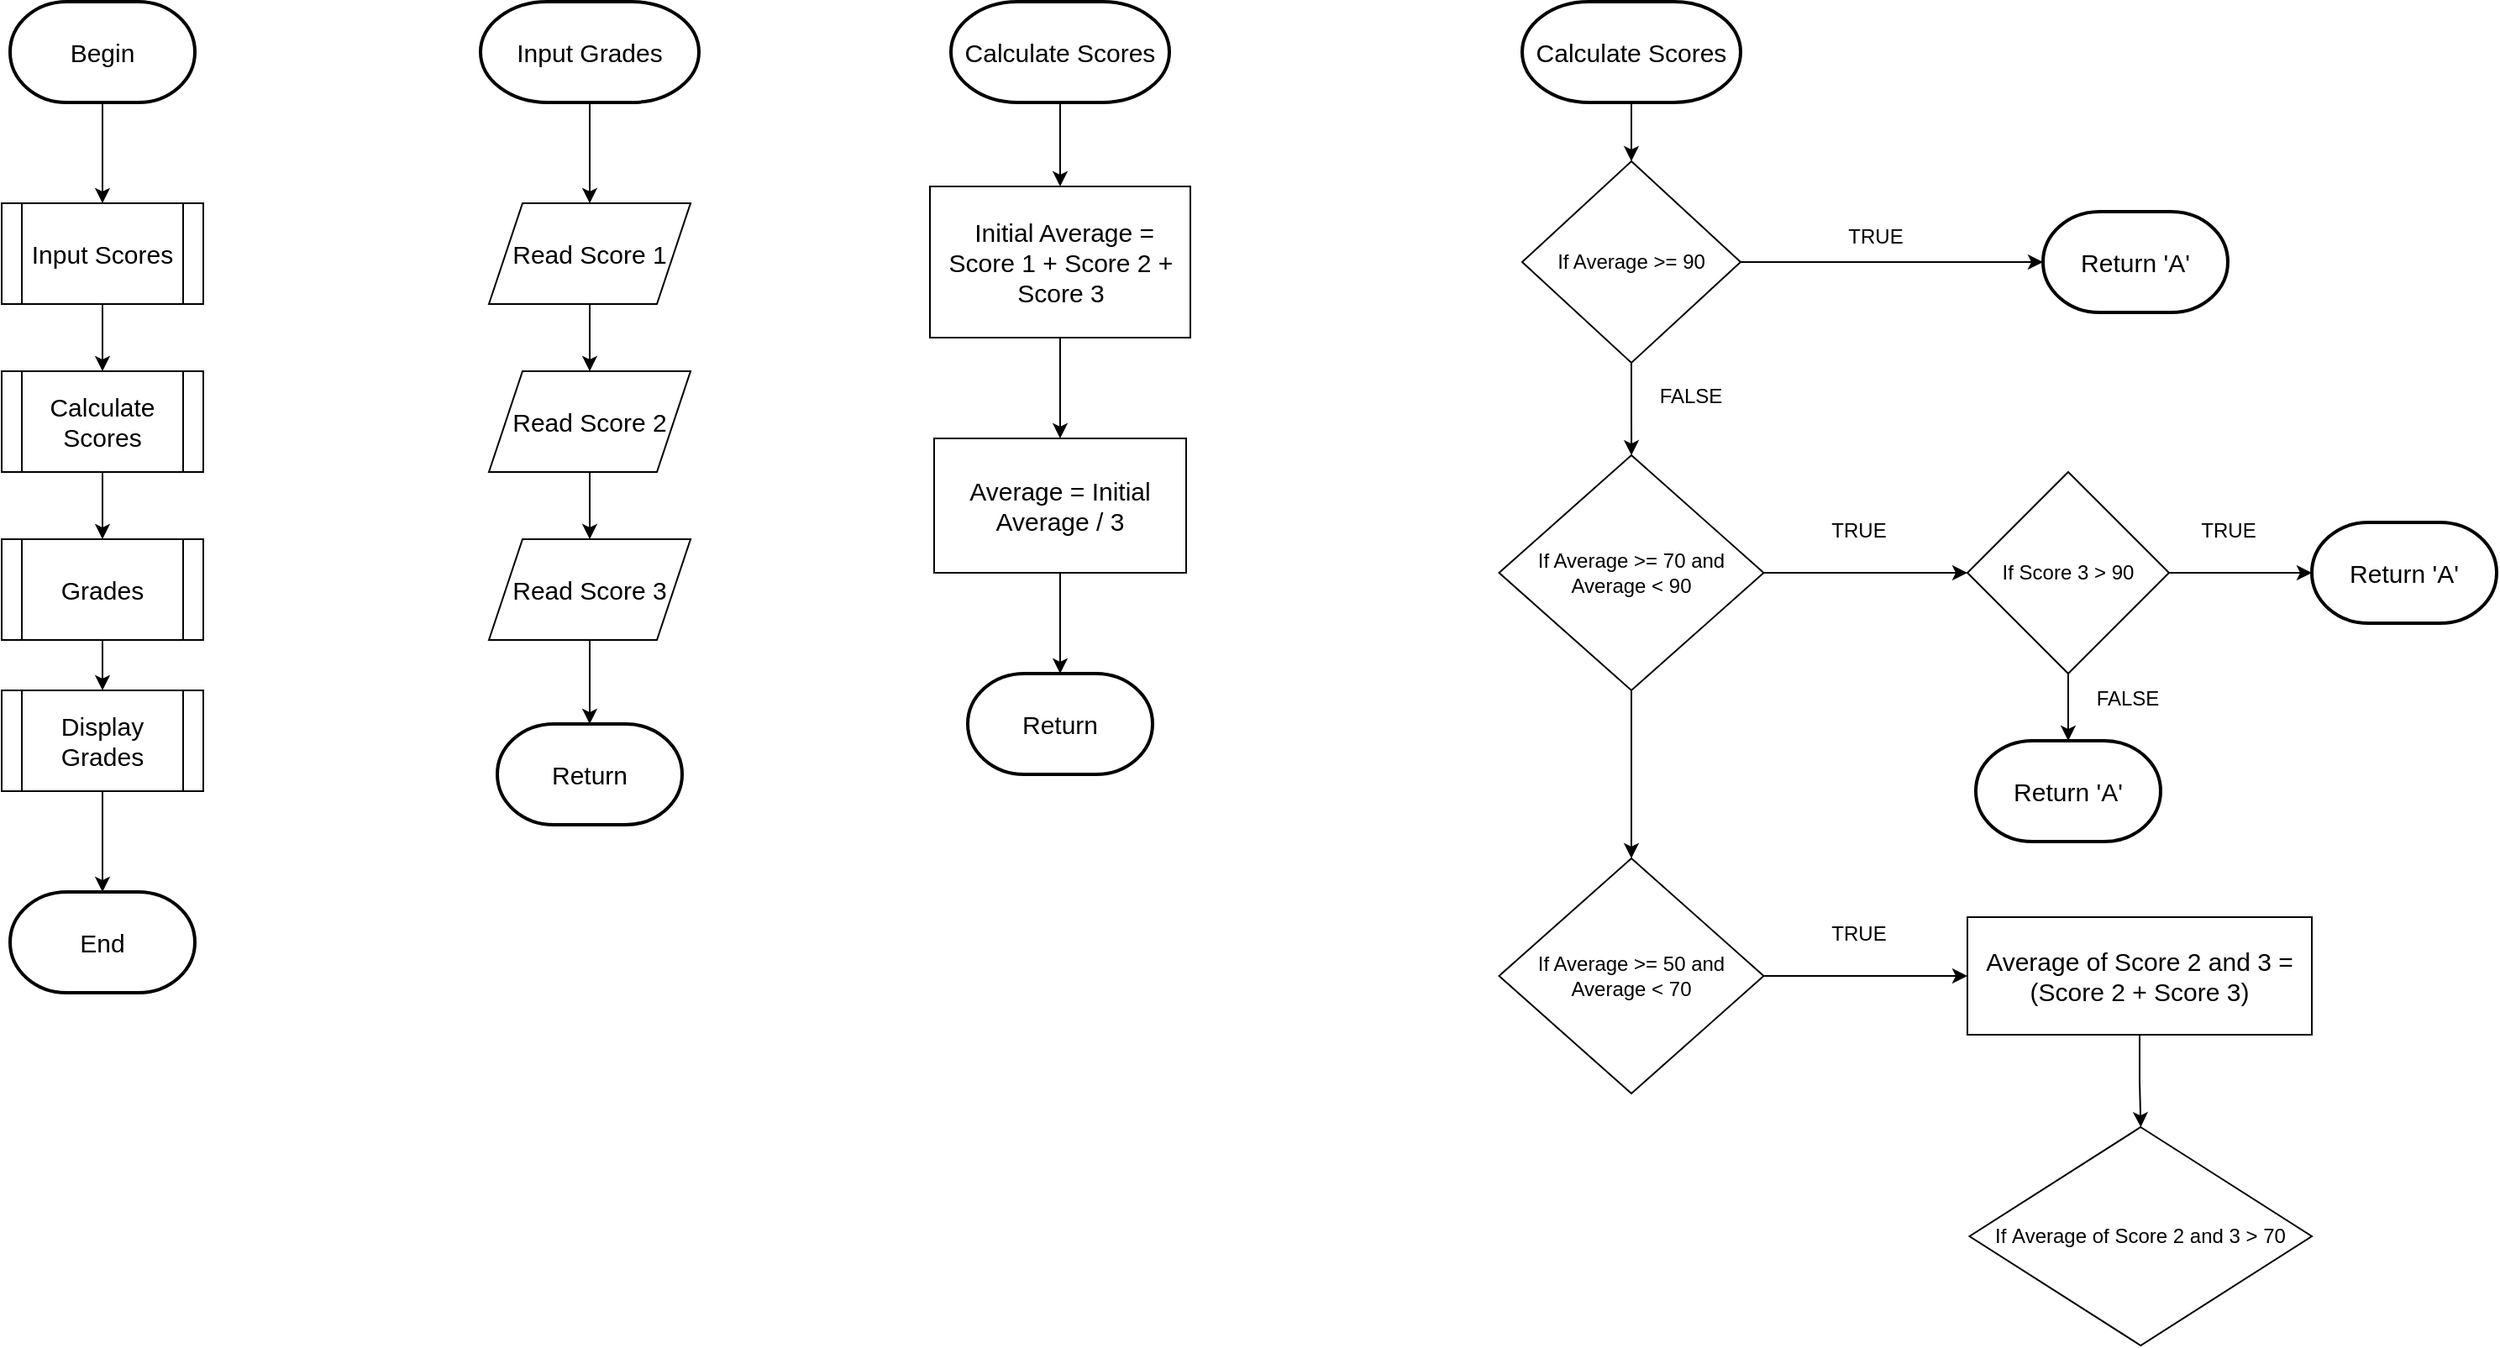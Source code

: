 <mxfile version="22.1.11" type="github">
  <diagram name="Page-1" id="Nwj5gcLWeEALXsEh9GSG">
    <mxGraphModel dx="866" dy="454" grid="1" gridSize="10" guides="1" tooltips="1" connect="1" arrows="1" fold="1" page="1" pageScale="1" pageWidth="850" pageHeight="1100" math="0" shadow="0">
      <root>
        <mxCell id="0" />
        <mxCell id="1" parent="0" />
        <mxCell id="CmB2vvX18PdY5mKfWEKx-6" value="" style="edgeStyle=orthogonalEdgeStyle;rounded=0;orthogonalLoop=1;jettySize=auto;html=1;entryX=0.5;entryY=0;entryDx=0;entryDy=0;fontSize=15;" parent="1" source="CmB2vvX18PdY5mKfWEKx-4" target="CmB2vvX18PdY5mKfWEKx-8" edge="1">
          <mxGeometry relative="1" as="geometry">
            <mxPoint x="135" y="170" as="targetPoint" />
          </mxGeometry>
        </mxCell>
        <mxCell id="CmB2vvX18PdY5mKfWEKx-4" value="&lt;font style=&quot;font-size: 15px;&quot;&gt;Begin&lt;/font&gt;" style="strokeWidth=2;html=1;shape=mxgraph.flowchart.terminator;whiteSpace=wrap;fontSize=15;" parent="1" vertex="1">
          <mxGeometry x="80" y="60" width="110" height="60" as="geometry" />
        </mxCell>
        <mxCell id="CmB2vvX18PdY5mKfWEKx-14" value="" style="edgeStyle=orthogonalEdgeStyle;rounded=0;orthogonalLoop=1;jettySize=auto;html=1;fontSize=15;" parent="1" source="CmB2vvX18PdY5mKfWEKx-8" target="CmB2vvX18PdY5mKfWEKx-10" edge="1">
          <mxGeometry relative="1" as="geometry" />
        </mxCell>
        <mxCell id="CmB2vvX18PdY5mKfWEKx-8" value="Input Scores" style="shape=process;whiteSpace=wrap;html=1;backgroundOutline=1;fontSize=15;" parent="1" vertex="1">
          <mxGeometry x="75" y="180" width="120" height="60" as="geometry" />
        </mxCell>
        <mxCell id="CmB2vvX18PdY5mKfWEKx-13" value="" style="edgeStyle=orthogonalEdgeStyle;rounded=0;orthogonalLoop=1;jettySize=auto;html=1;fontSize=15;entryX=0.5;entryY=0;entryDx=0;entryDy=0;" parent="1" source="CmB2vvX18PdY5mKfWEKx-10" target="vQCIIrqRGGC9osW3dqM2-14" edge="1">
          <mxGeometry relative="1" as="geometry" />
        </mxCell>
        <mxCell id="CmB2vvX18PdY5mKfWEKx-10" value="Calculate Scores" style="shape=process;whiteSpace=wrap;html=1;backgroundOutline=1;fontSize=15;" parent="1" vertex="1">
          <mxGeometry x="75" y="280" width="120" height="60" as="geometry" />
        </mxCell>
        <mxCell id="CmB2vvX18PdY5mKfWEKx-16" value="" style="edgeStyle=orthogonalEdgeStyle;rounded=0;orthogonalLoop=1;jettySize=auto;html=1;fontSize=15;" parent="1" source="CmB2vvX18PdY5mKfWEKx-11" target="CmB2vvX18PdY5mKfWEKx-15" edge="1">
          <mxGeometry relative="1" as="geometry" />
        </mxCell>
        <mxCell id="CmB2vvX18PdY5mKfWEKx-11" value="Display Grades" style="shape=process;whiteSpace=wrap;html=1;backgroundOutline=1;fontSize=15;" parent="1" vertex="1">
          <mxGeometry x="75" y="470" width="120" height="60" as="geometry" />
        </mxCell>
        <mxCell id="CmB2vvX18PdY5mKfWEKx-15" value="&lt;font style=&quot;font-size: 15px;&quot;&gt;End&lt;/font&gt;" style="strokeWidth=2;html=1;shape=mxgraph.flowchart.terminator;whiteSpace=wrap;fontSize=15;" parent="1" vertex="1">
          <mxGeometry x="80" y="590" width="110" height="60" as="geometry" />
        </mxCell>
        <mxCell id="CmB2vvX18PdY5mKfWEKx-19" value="" style="edgeStyle=orthogonalEdgeStyle;rounded=0;orthogonalLoop=1;jettySize=auto;html=1;exitX=0.5;exitY=1;exitDx=0;exitDy=0;exitPerimeter=0;fontSize=15;" parent="1" source="CmB2vvX18PdY5mKfWEKx-17" target="CmB2vvX18PdY5mKfWEKx-18" edge="1">
          <mxGeometry relative="1" as="geometry">
            <mxPoint x="425" y="110" as="sourcePoint" />
          </mxGeometry>
        </mxCell>
        <mxCell id="CmB2vvX18PdY5mKfWEKx-17" value="&lt;font style=&quot;font-size: 15px;&quot;&gt;Input Grades&lt;/font&gt;" style="strokeWidth=2;html=1;shape=mxgraph.flowchart.terminator;whiteSpace=wrap;fontSize=15;" parent="1" vertex="1">
          <mxGeometry x="360" y="60" width="130" height="60" as="geometry" />
        </mxCell>
        <mxCell id="CmB2vvX18PdY5mKfWEKx-23" value="" style="edgeStyle=orthogonalEdgeStyle;rounded=0;orthogonalLoop=1;jettySize=auto;html=1;fontSize=15;" parent="1" source="CmB2vvX18PdY5mKfWEKx-18" target="CmB2vvX18PdY5mKfWEKx-21" edge="1">
          <mxGeometry relative="1" as="geometry" />
        </mxCell>
        <mxCell id="CmB2vvX18PdY5mKfWEKx-18" value="Read Score 1" style="shape=parallelogram;perimeter=parallelogramPerimeter;whiteSpace=wrap;html=1;fixedSize=1;fontSize=15;" parent="1" vertex="1">
          <mxGeometry x="365" y="180" width="120" height="60" as="geometry" />
        </mxCell>
        <mxCell id="CmB2vvX18PdY5mKfWEKx-25" value="" style="edgeStyle=orthogonalEdgeStyle;rounded=0;orthogonalLoop=1;jettySize=auto;html=1;fontSize=15;" parent="1" source="CmB2vvX18PdY5mKfWEKx-20" target="CmB2vvX18PdY5mKfWEKx-24" edge="1">
          <mxGeometry relative="1" as="geometry" />
        </mxCell>
        <mxCell id="CmB2vvX18PdY5mKfWEKx-20" value="Read Score 3" style="shape=parallelogram;perimeter=parallelogramPerimeter;whiteSpace=wrap;html=1;fixedSize=1;fontSize=15;" parent="1" vertex="1">
          <mxGeometry x="365" y="380" width="120" height="60" as="geometry" />
        </mxCell>
        <mxCell id="CmB2vvX18PdY5mKfWEKx-22" value="" style="edgeStyle=orthogonalEdgeStyle;rounded=0;orthogonalLoop=1;jettySize=auto;html=1;entryX=0.5;entryY=0;entryDx=0;entryDy=0;fontSize=15;" parent="1" source="CmB2vvX18PdY5mKfWEKx-21" target="CmB2vvX18PdY5mKfWEKx-20" edge="1">
          <mxGeometry relative="1" as="geometry">
            <mxPoint x="425" y="380" as="targetPoint" />
          </mxGeometry>
        </mxCell>
        <mxCell id="CmB2vvX18PdY5mKfWEKx-21" value="Read Score 2" style="shape=parallelogram;perimeter=parallelogramPerimeter;whiteSpace=wrap;html=1;fixedSize=1;fontSize=15;" parent="1" vertex="1">
          <mxGeometry x="365" y="280" width="120" height="60" as="geometry" />
        </mxCell>
        <mxCell id="CmB2vvX18PdY5mKfWEKx-24" value="&lt;span style=&quot;font-size: 15px;&quot;&gt;Return&lt;/span&gt;" style="strokeWidth=2;html=1;shape=mxgraph.flowchart.terminator;whiteSpace=wrap;fontSize=15;" parent="1" vertex="1">
          <mxGeometry x="370" y="490" width="110" height="60" as="geometry" />
        </mxCell>
        <mxCell id="CmB2vvX18PdY5mKfWEKx-32" value="" style="edgeStyle=orthogonalEdgeStyle;rounded=0;orthogonalLoop=1;jettySize=auto;html=1;fontSize=15;" parent="1" source="CmB2vvX18PdY5mKfWEKx-26" target="CmB2vvX18PdY5mKfWEKx-27" edge="1">
          <mxGeometry relative="1" as="geometry" />
        </mxCell>
        <mxCell id="CmB2vvX18PdY5mKfWEKx-26" value="&lt;font style=&quot;font-size: 15px;&quot;&gt;Calculate Scores&lt;/font&gt;" style="strokeWidth=2;html=1;shape=mxgraph.flowchart.terminator;whiteSpace=wrap;fontSize=15;" parent="1" vertex="1">
          <mxGeometry x="640" y="60" width="130" height="60" as="geometry" />
        </mxCell>
        <mxCell id="CmB2vvX18PdY5mKfWEKx-31" value="" style="edgeStyle=orthogonalEdgeStyle;rounded=0;orthogonalLoop=1;jettySize=auto;html=1;fontSize=15;" parent="1" source="CmB2vvX18PdY5mKfWEKx-27" target="CmB2vvX18PdY5mKfWEKx-28" edge="1">
          <mxGeometry relative="1" as="geometry" />
        </mxCell>
        <mxCell id="CmB2vvX18PdY5mKfWEKx-27" value="&amp;nbsp;Initial Average = Score 1 + Score 2 + Score 3" style="rounded=0;whiteSpace=wrap;html=1;fontSize=15;" parent="1" vertex="1">
          <mxGeometry x="627.5" y="170" width="155" height="90" as="geometry" />
        </mxCell>
        <mxCell id="CmB2vvX18PdY5mKfWEKx-30" value="" style="edgeStyle=orthogonalEdgeStyle;rounded=0;orthogonalLoop=1;jettySize=auto;html=1;fontSize=15;" parent="1" source="CmB2vvX18PdY5mKfWEKx-28" target="CmB2vvX18PdY5mKfWEKx-29" edge="1">
          <mxGeometry relative="1" as="geometry" />
        </mxCell>
        <mxCell id="CmB2vvX18PdY5mKfWEKx-28" value="Average = Initial Average / 3" style="rounded=0;whiteSpace=wrap;html=1;fontSize=15;" parent="1" vertex="1">
          <mxGeometry x="630" y="320" width="150" height="80" as="geometry" />
        </mxCell>
        <mxCell id="CmB2vvX18PdY5mKfWEKx-29" value="&lt;span style=&quot;font-size: 15px;&quot;&gt;Return&lt;/span&gt;" style="strokeWidth=2;html=1;shape=mxgraph.flowchart.terminator;whiteSpace=wrap;fontSize=15;" parent="1" vertex="1">
          <mxGeometry x="650" y="460" width="110" height="60" as="geometry" />
        </mxCell>
        <mxCell id="vQCIIrqRGGC9osW3dqM2-3" value="" style="edgeStyle=orthogonalEdgeStyle;rounded=0;orthogonalLoop=1;jettySize=auto;html=1;" edge="1" parent="1" source="vQCIIrqRGGC9osW3dqM2-1" target="vQCIIrqRGGC9osW3dqM2-2">
          <mxGeometry relative="1" as="geometry" />
        </mxCell>
        <mxCell id="vQCIIrqRGGC9osW3dqM2-1" value="&lt;font style=&quot;font-size: 15px;&quot;&gt;Calculate Scores&lt;/font&gt;" style="strokeWidth=2;html=1;shape=mxgraph.flowchart.terminator;whiteSpace=wrap;fontSize=15;" vertex="1" parent="1">
          <mxGeometry x="980" y="60" width="130" height="60" as="geometry" />
        </mxCell>
        <mxCell id="vQCIIrqRGGC9osW3dqM2-5" value="" style="edgeStyle=orthogonalEdgeStyle;rounded=0;orthogonalLoop=1;jettySize=auto;html=1;" edge="1" parent="1" source="vQCIIrqRGGC9osW3dqM2-2" target="vQCIIrqRGGC9osW3dqM2-4">
          <mxGeometry relative="1" as="geometry" />
        </mxCell>
        <mxCell id="vQCIIrqRGGC9osW3dqM2-9" value="" style="edgeStyle=orthogonalEdgeStyle;rounded=0;orthogonalLoop=1;jettySize=auto;html=1;" edge="1" parent="1" source="vQCIIrqRGGC9osW3dqM2-2" target="vQCIIrqRGGC9osW3dqM2-8">
          <mxGeometry relative="1" as="geometry" />
        </mxCell>
        <mxCell id="vQCIIrqRGGC9osW3dqM2-2" value="If Average &amp;gt;= 90" style="rhombus;whiteSpace=wrap;html=1;" vertex="1" parent="1">
          <mxGeometry x="980" y="155" width="130" height="120" as="geometry" />
        </mxCell>
        <mxCell id="vQCIIrqRGGC9osW3dqM2-4" value="&lt;span style=&quot;font-size: 15px;&quot;&gt;Return &#39;A&#39;&lt;/span&gt;" style="strokeWidth=2;html=1;shape=mxgraph.flowchart.terminator;whiteSpace=wrap;" vertex="1" parent="1">
          <mxGeometry x="1290" y="185" width="110" height="60" as="geometry" />
        </mxCell>
        <mxCell id="vQCIIrqRGGC9osW3dqM2-6" value="TRUE" style="text;html=1;align=center;verticalAlign=middle;resizable=0;points=[];autosize=1;strokeColor=none;fillColor=none;" vertex="1" parent="1">
          <mxGeometry x="1160" y="185" width="60" height="30" as="geometry" />
        </mxCell>
        <mxCell id="vQCIIrqRGGC9osW3dqM2-12" value="" style="edgeStyle=orthogonalEdgeStyle;rounded=0;orthogonalLoop=1;jettySize=auto;html=1;" edge="1" parent="1" source="vQCIIrqRGGC9osW3dqM2-8" target="vQCIIrqRGGC9osW3dqM2-11">
          <mxGeometry relative="1" as="geometry" />
        </mxCell>
        <mxCell id="vQCIIrqRGGC9osW3dqM2-21" value="" style="edgeStyle=orthogonalEdgeStyle;rounded=0;orthogonalLoop=1;jettySize=auto;html=1;" edge="1" parent="1" source="vQCIIrqRGGC9osW3dqM2-8" target="vQCIIrqRGGC9osW3dqM2-20">
          <mxGeometry relative="1" as="geometry" />
        </mxCell>
        <mxCell id="vQCIIrqRGGC9osW3dqM2-8" value="If Average &amp;gt;= 70 and &lt;br&gt;Average &amp;lt; 90" style="rhombus;whiteSpace=wrap;html=1;" vertex="1" parent="1">
          <mxGeometry x="966.25" y="330" width="157.5" height="140" as="geometry" />
        </mxCell>
        <mxCell id="vQCIIrqRGGC9osW3dqM2-10" value="FALSE" style="text;html=1;align=center;verticalAlign=middle;resizable=0;points=[];autosize=1;strokeColor=none;fillColor=none;" vertex="1" parent="1">
          <mxGeometry x="1050" y="280" width="60" height="30" as="geometry" />
        </mxCell>
        <mxCell id="vQCIIrqRGGC9osW3dqM2-18" value="" style="edgeStyle=orthogonalEdgeStyle;rounded=0;orthogonalLoop=1;jettySize=auto;html=1;" edge="1" parent="1" source="vQCIIrqRGGC9osW3dqM2-11" target="vQCIIrqRGGC9osW3dqM2-17">
          <mxGeometry relative="1" as="geometry" />
        </mxCell>
        <mxCell id="vQCIIrqRGGC9osW3dqM2-19" value="" style="edgeStyle=orthogonalEdgeStyle;rounded=0;orthogonalLoop=1;jettySize=auto;html=1;" edge="1" parent="1" source="vQCIIrqRGGC9osW3dqM2-11" target="vQCIIrqRGGC9osW3dqM2-16">
          <mxGeometry relative="1" as="geometry" />
        </mxCell>
        <mxCell id="vQCIIrqRGGC9osW3dqM2-11" value="If Score 3 &amp;gt; 90" style="rhombus;whiteSpace=wrap;html=1;" vertex="1" parent="1">
          <mxGeometry x="1245" y="340" width="120" height="120" as="geometry" />
        </mxCell>
        <mxCell id="vQCIIrqRGGC9osW3dqM2-13" value="TRUE" style="text;html=1;align=center;verticalAlign=middle;resizable=0;points=[];autosize=1;strokeColor=none;fillColor=none;" vertex="1" parent="1">
          <mxGeometry x="1150" y="360" width="60" height="30" as="geometry" />
        </mxCell>
        <mxCell id="vQCIIrqRGGC9osW3dqM2-15" value="" style="edgeStyle=orthogonalEdgeStyle;rounded=0;orthogonalLoop=1;jettySize=auto;html=1;" edge="1" parent="1" source="vQCIIrqRGGC9osW3dqM2-14" target="CmB2vvX18PdY5mKfWEKx-11">
          <mxGeometry relative="1" as="geometry" />
        </mxCell>
        <mxCell id="vQCIIrqRGGC9osW3dqM2-14" value="Grades" style="shape=process;whiteSpace=wrap;html=1;backgroundOutline=1;fontSize=15;" vertex="1" parent="1">
          <mxGeometry x="75" y="380" width="120" height="60" as="geometry" />
        </mxCell>
        <mxCell id="vQCIIrqRGGC9osW3dqM2-16" value="&lt;span style=&quot;font-size: 15px;&quot;&gt;Return &#39;A&#39;&lt;/span&gt;" style="strokeWidth=2;html=1;shape=mxgraph.flowchart.terminator;whiteSpace=wrap;" vertex="1" parent="1">
          <mxGeometry x="1450" y="370" width="110" height="60" as="geometry" />
        </mxCell>
        <mxCell id="vQCIIrqRGGC9osW3dqM2-17" value="&lt;span style=&quot;font-size: 15px;&quot;&gt;Return &#39;A&#39;&lt;/span&gt;" style="strokeWidth=2;html=1;shape=mxgraph.flowchart.terminator;whiteSpace=wrap;" vertex="1" parent="1">
          <mxGeometry x="1250" y="500" width="110" height="60" as="geometry" />
        </mxCell>
        <mxCell id="vQCIIrqRGGC9osW3dqM2-28" style="edgeStyle=orthogonalEdgeStyle;rounded=0;orthogonalLoop=1;jettySize=auto;html=1;" edge="1" parent="1" source="vQCIIrqRGGC9osW3dqM2-20" target="vQCIIrqRGGC9osW3dqM2-27">
          <mxGeometry relative="1" as="geometry">
            <mxPoint x="1150" y="640" as="targetPoint" />
          </mxGeometry>
        </mxCell>
        <mxCell id="vQCIIrqRGGC9osW3dqM2-20" value="If Average &amp;gt;= 50 and &lt;br&gt;Average &amp;lt; 70" style="rhombus;whiteSpace=wrap;html=1;" vertex="1" parent="1">
          <mxGeometry x="966.25" y="570" width="157.5" height="140" as="geometry" />
        </mxCell>
        <mxCell id="vQCIIrqRGGC9osW3dqM2-22" value="TRUE" style="text;html=1;align=center;verticalAlign=middle;resizable=0;points=[];autosize=1;strokeColor=none;fillColor=none;" vertex="1" parent="1">
          <mxGeometry x="1370" y="360" width="60" height="30" as="geometry" />
        </mxCell>
        <mxCell id="vQCIIrqRGGC9osW3dqM2-23" value="FALSE" style="text;html=1;align=center;verticalAlign=middle;resizable=0;points=[];autosize=1;strokeColor=none;fillColor=none;" vertex="1" parent="1">
          <mxGeometry x="1310" y="460" width="60" height="30" as="geometry" />
        </mxCell>
        <mxCell id="vQCIIrqRGGC9osW3dqM2-24" value="If&amp;nbsp;Average of Score 2 and 3&amp;nbsp;&amp;gt; 70" style="rhombus;whiteSpace=wrap;html=1;" vertex="1" parent="1">
          <mxGeometry x="1246.25" y="730" width="203.75" height="130" as="geometry" />
        </mxCell>
        <mxCell id="vQCIIrqRGGC9osW3dqM2-26" value="TRUE" style="text;html=1;align=center;verticalAlign=middle;resizable=0;points=[];autosize=1;strokeColor=none;fillColor=none;" vertex="1" parent="1">
          <mxGeometry x="1150" y="600" width="60" height="30" as="geometry" />
        </mxCell>
        <mxCell id="vQCIIrqRGGC9osW3dqM2-29" value="" style="edgeStyle=orthogonalEdgeStyle;rounded=0;orthogonalLoop=1;jettySize=auto;html=1;" edge="1" parent="1" source="vQCIIrqRGGC9osW3dqM2-27" target="vQCIIrqRGGC9osW3dqM2-24">
          <mxGeometry relative="1" as="geometry" />
        </mxCell>
        <mxCell id="vQCIIrqRGGC9osW3dqM2-27" value="Average of Score 2 and 3 = (Score 2 + Score 3)" style="rounded=0;whiteSpace=wrap;html=1;fontSize=15;" vertex="1" parent="1">
          <mxGeometry x="1245" y="605" width="205" height="70" as="geometry" />
        </mxCell>
      </root>
    </mxGraphModel>
  </diagram>
</mxfile>
